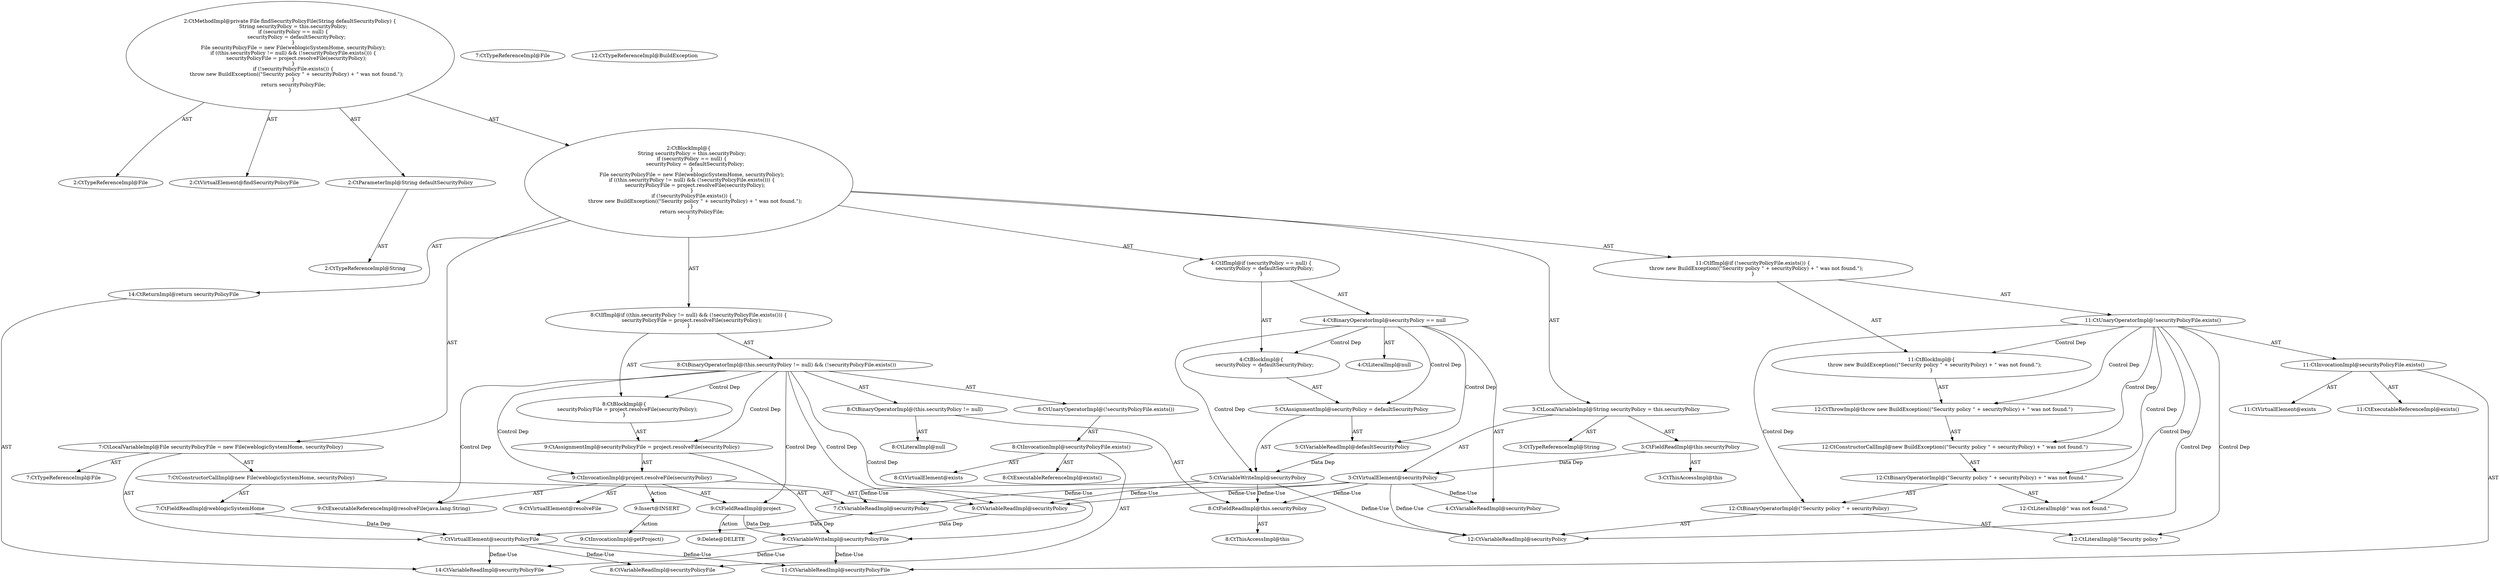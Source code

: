 digraph "findSecurityPolicyFile#?,String" {
0 [label="2:CtTypeReferenceImpl@File" shape=ellipse]
1 [label="2:CtVirtualElement@findSecurityPolicyFile" shape=ellipse]
2 [label="2:CtParameterImpl@String defaultSecurityPolicy" shape=ellipse]
3 [label="2:CtTypeReferenceImpl@String" shape=ellipse]
4 [label="3:CtTypeReferenceImpl@String" shape=ellipse]
5 [label="3:CtThisAccessImpl@this" shape=ellipse]
6 [label="3:CtFieldReadImpl@this.securityPolicy" shape=ellipse]
7 [label="3:CtVirtualElement@securityPolicy" shape=ellipse]
8 [label="3:CtLocalVariableImpl@String securityPolicy = this.securityPolicy" shape=ellipse]
9 [label="4:CtVariableReadImpl@securityPolicy" shape=ellipse]
10 [label="4:CtLiteralImpl@null" shape=ellipse]
11 [label="4:CtBinaryOperatorImpl@securityPolicy == null" shape=ellipse]
12 [label="5:CtVariableWriteImpl@securityPolicy" shape=ellipse]
13 [label="5:CtVariableReadImpl@defaultSecurityPolicy" shape=ellipse]
14 [label="5:CtAssignmentImpl@securityPolicy = defaultSecurityPolicy" shape=ellipse]
15 [label="4:CtBlockImpl@\{
    securityPolicy = defaultSecurityPolicy;
\}" shape=ellipse]
16 [label="4:CtIfImpl@if (securityPolicy == null) \{
    securityPolicy = defaultSecurityPolicy;
\}" shape=ellipse]
17 [label="7:CtTypeReferenceImpl@File" shape=ellipse]
18 [label="7:CtTypeReferenceImpl@File" shape=ellipse]
19 [label="7:CtFieldReadImpl@weblogicSystemHome" shape=ellipse]
20 [label="7:CtVariableReadImpl@securityPolicy" shape=ellipse]
21 [label="7:CtConstructorCallImpl@new File(weblogicSystemHome, securityPolicy)" shape=ellipse]
22 [label="7:CtVirtualElement@securityPolicyFile" shape=ellipse]
23 [label="7:CtLocalVariableImpl@File securityPolicyFile = new File(weblogicSystemHome, securityPolicy)" shape=ellipse]
24 [label="8:CtThisAccessImpl@this" shape=ellipse]
25 [label="8:CtFieldReadImpl@this.securityPolicy" shape=ellipse]
26 [label="8:CtLiteralImpl@null" shape=ellipse]
27 [label="8:CtBinaryOperatorImpl@(this.securityPolicy != null)" shape=ellipse]
28 [label="8:CtExecutableReferenceImpl@exists()" shape=ellipse]
29 [label="8:CtVirtualElement@exists" shape=ellipse]
30 [label="8:CtVariableReadImpl@securityPolicyFile" shape=ellipse]
31 [label="8:CtInvocationImpl@securityPolicyFile.exists()" shape=ellipse]
32 [label="8:CtUnaryOperatorImpl@(!securityPolicyFile.exists())" shape=ellipse]
33 [label="8:CtBinaryOperatorImpl@(this.securityPolicy != null) && (!securityPolicyFile.exists())" shape=ellipse]
34 [label="9:CtVariableWriteImpl@securityPolicyFile" shape=ellipse]
35 [label="9:CtExecutableReferenceImpl@resolveFile(java.lang.String)" shape=ellipse]
36 [label="9:CtVirtualElement@resolveFile" shape=ellipse]
37 [label="9:CtFieldReadImpl@project" shape=ellipse]
38 [label="9:CtVariableReadImpl@securityPolicy" shape=ellipse]
39 [label="9:CtInvocationImpl@project.resolveFile(securityPolicy)" shape=ellipse]
40 [label="9:CtAssignmentImpl@securityPolicyFile = project.resolveFile(securityPolicy)" shape=ellipse]
41 [label="8:CtBlockImpl@\{
    securityPolicyFile = project.resolveFile(securityPolicy);
\}" shape=ellipse]
42 [label="8:CtIfImpl@if ((this.securityPolicy != null) && (!securityPolicyFile.exists())) \{
    securityPolicyFile = project.resolveFile(securityPolicy);
\}" shape=ellipse]
43 [label="11:CtExecutableReferenceImpl@exists()" shape=ellipse]
44 [label="11:CtVirtualElement@exists" shape=ellipse]
45 [label="11:CtVariableReadImpl@securityPolicyFile" shape=ellipse]
46 [label="11:CtInvocationImpl@securityPolicyFile.exists()" shape=ellipse]
47 [label="11:CtUnaryOperatorImpl@!securityPolicyFile.exists()" shape=ellipse]
48 [label="12:CtTypeReferenceImpl@BuildException" shape=ellipse]
49 [label="12:CtLiteralImpl@\"Security policy \"" shape=ellipse]
50 [label="12:CtVariableReadImpl@securityPolicy" shape=ellipse]
51 [label="12:CtBinaryOperatorImpl@(\"Security policy \" + securityPolicy)" shape=ellipse]
52 [label="12:CtLiteralImpl@\" was not found.\"" shape=ellipse]
53 [label="12:CtBinaryOperatorImpl@(\"Security policy \" + securityPolicy) + \" was not found.\"" shape=ellipse]
54 [label="12:CtConstructorCallImpl@new BuildException((\"Security policy \" + securityPolicy) + \" was not found.\")" shape=ellipse]
55 [label="12:CtThrowImpl@throw new BuildException((\"Security policy \" + securityPolicy) + \" was not found.\")" shape=ellipse]
56 [label="11:CtBlockImpl@\{
    throw new BuildException((\"Security policy \" + securityPolicy) + \" was not found.\");
\}" shape=ellipse]
57 [label="11:CtIfImpl@if (!securityPolicyFile.exists()) \{
    throw new BuildException((\"Security policy \" + securityPolicy) + \" was not found.\");
\}" shape=ellipse]
58 [label="14:CtVariableReadImpl@securityPolicyFile" shape=ellipse]
59 [label="14:CtReturnImpl@return securityPolicyFile" shape=ellipse]
60 [label="2:CtBlockImpl@\{
    String securityPolicy = this.securityPolicy;
    if (securityPolicy == null) \{
        securityPolicy = defaultSecurityPolicy;
    \}
    File securityPolicyFile = new File(weblogicSystemHome, securityPolicy);
    if ((this.securityPolicy != null) && (!securityPolicyFile.exists())) \{
        securityPolicyFile = project.resolveFile(securityPolicy);
    \}
    if (!securityPolicyFile.exists()) \{
        throw new BuildException((\"Security policy \" + securityPolicy) + \" was not found.\");
    \}
    return securityPolicyFile;
\}" shape=ellipse]
61 [label="2:CtMethodImpl@private File findSecurityPolicyFile(String defaultSecurityPolicy) \{
    String securityPolicy = this.securityPolicy;
    if (securityPolicy == null) \{
        securityPolicy = defaultSecurityPolicy;
    \}
    File securityPolicyFile = new File(weblogicSystemHome, securityPolicy);
    if ((this.securityPolicy != null) && (!securityPolicyFile.exists())) \{
        securityPolicyFile = project.resolveFile(securityPolicy);
    \}
    if (!securityPolicyFile.exists()) \{
        throw new BuildException((\"Security policy \" + securityPolicy) + \" was not found.\");
    \}
    return securityPolicyFile;
\}" shape=ellipse]
62 [label="9:Delete@DELETE" shape=ellipse]
63 [label="9:Insert@INSERT" shape=ellipse]
64 [label="9:CtInvocationImpl@getProject()" shape=ellipse]
2 -> 3 [label="AST"];
6 -> 5 [label="AST"];
6 -> 7 [label="Data Dep"];
7 -> 9 [label="Define-Use"];
7 -> 20 [label="Define-Use"];
7 -> 25 [label="Define-Use"];
7 -> 38 [label="Define-Use"];
7 -> 50 [label="Define-Use"];
8 -> 7 [label="AST"];
8 -> 4 [label="AST"];
8 -> 6 [label="AST"];
11 -> 9 [label="AST"];
11 -> 10 [label="AST"];
11 -> 15 [label="Control Dep"];
11 -> 14 [label="Control Dep"];
11 -> 12 [label="Control Dep"];
11 -> 13 [label="Control Dep"];
12 -> 20 [label="Define-Use"];
12 -> 25 [label="Define-Use"];
12 -> 38 [label="Define-Use"];
12 -> 50 [label="Define-Use"];
13 -> 12 [label="Data Dep"];
14 -> 12 [label="AST"];
14 -> 13 [label="AST"];
15 -> 14 [label="AST"];
16 -> 11 [label="AST"];
16 -> 15 [label="AST"];
19 -> 22 [label="Data Dep"];
20 -> 22 [label="Data Dep"];
21 -> 19 [label="AST"];
21 -> 20 [label="AST"];
22 -> 30 [label="Define-Use"];
22 -> 45 [label="Define-Use"];
22 -> 58 [label="Define-Use"];
23 -> 22 [label="AST"];
23 -> 17 [label="AST"];
23 -> 21 [label="AST"];
25 -> 24 [label="AST"];
27 -> 25 [label="AST"];
27 -> 26 [label="AST"];
31 -> 29 [label="AST"];
31 -> 30 [label="AST"];
31 -> 28 [label="AST"];
32 -> 31 [label="AST"];
33 -> 27 [label="AST"];
33 -> 32 [label="AST"];
33 -> 41 [label="Control Dep"];
33 -> 40 [label="Control Dep"];
33 -> 34 [label="Control Dep"];
33 -> 39 [label="Control Dep"];
33 -> 35 [label="Control Dep"];
33 -> 37 [label="Control Dep"];
33 -> 38 [label="Control Dep"];
34 -> 45 [label="Define-Use"];
34 -> 58 [label="Define-Use"];
37 -> 34 [label="Data Dep"];
37 -> 62 [label="Action"];
38 -> 34 [label="Data Dep"];
39 -> 36 [label="AST"];
39 -> 37 [label="AST"];
39 -> 35 [label="AST"];
39 -> 38 [label="AST"];
39 -> 63 [label="Action"];
40 -> 34 [label="AST"];
40 -> 39 [label="AST"];
41 -> 40 [label="AST"];
42 -> 33 [label="AST"];
42 -> 41 [label="AST"];
46 -> 44 [label="AST"];
46 -> 45 [label="AST"];
46 -> 43 [label="AST"];
47 -> 46 [label="AST"];
47 -> 56 [label="Control Dep"];
47 -> 55 [label="Control Dep"];
47 -> 54 [label="Control Dep"];
47 -> 53 [label="Control Dep"];
47 -> 51 [label="Control Dep"];
47 -> 49 [label="Control Dep"];
47 -> 50 [label="Control Dep"];
47 -> 52 [label="Control Dep"];
51 -> 49 [label="AST"];
51 -> 50 [label="AST"];
53 -> 51 [label="AST"];
53 -> 52 [label="AST"];
54 -> 53 [label="AST"];
55 -> 54 [label="AST"];
56 -> 55 [label="AST"];
57 -> 47 [label="AST"];
57 -> 56 [label="AST"];
59 -> 58 [label="AST"];
60 -> 8 [label="AST"];
60 -> 16 [label="AST"];
60 -> 23 [label="AST"];
60 -> 42 [label="AST"];
60 -> 57 [label="AST"];
60 -> 59 [label="AST"];
61 -> 1 [label="AST"];
61 -> 0 [label="AST"];
61 -> 2 [label="AST"];
61 -> 60 [label="AST"];
63 -> 64 [label="Action"];
}